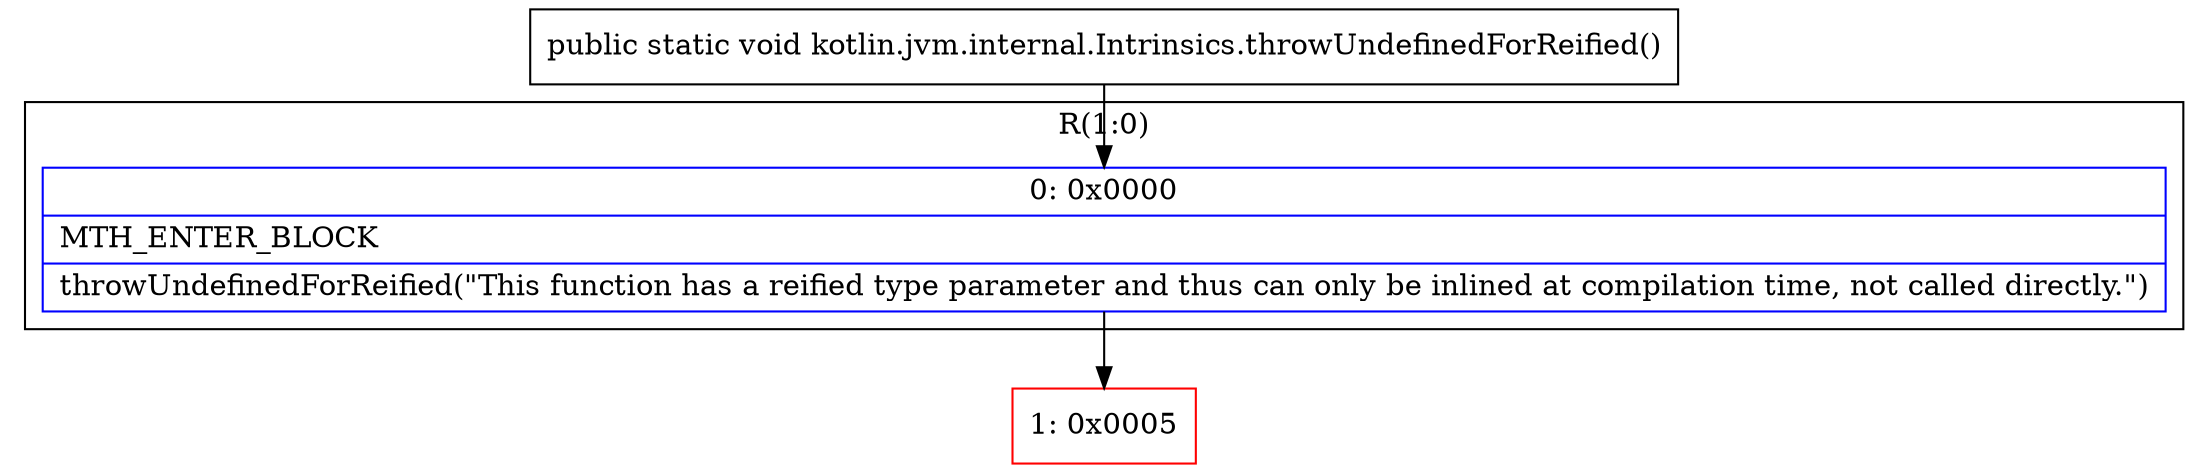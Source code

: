 digraph "CFG forkotlin.jvm.internal.Intrinsics.throwUndefinedForReified()V" {
subgraph cluster_Region_700026128 {
label = "R(1:0)";
node [shape=record,color=blue];
Node_0 [shape=record,label="{0\:\ 0x0000|MTH_ENTER_BLOCK\l|throwUndefinedForReified(\"This function has a reified type parameter and thus can only be inlined at compilation time, not called directly.\")\l}"];
}
Node_1 [shape=record,color=red,label="{1\:\ 0x0005}"];
MethodNode[shape=record,label="{public static void kotlin.jvm.internal.Intrinsics.throwUndefinedForReified() }"];
MethodNode -> Node_0;
Node_0 -> Node_1;
}

